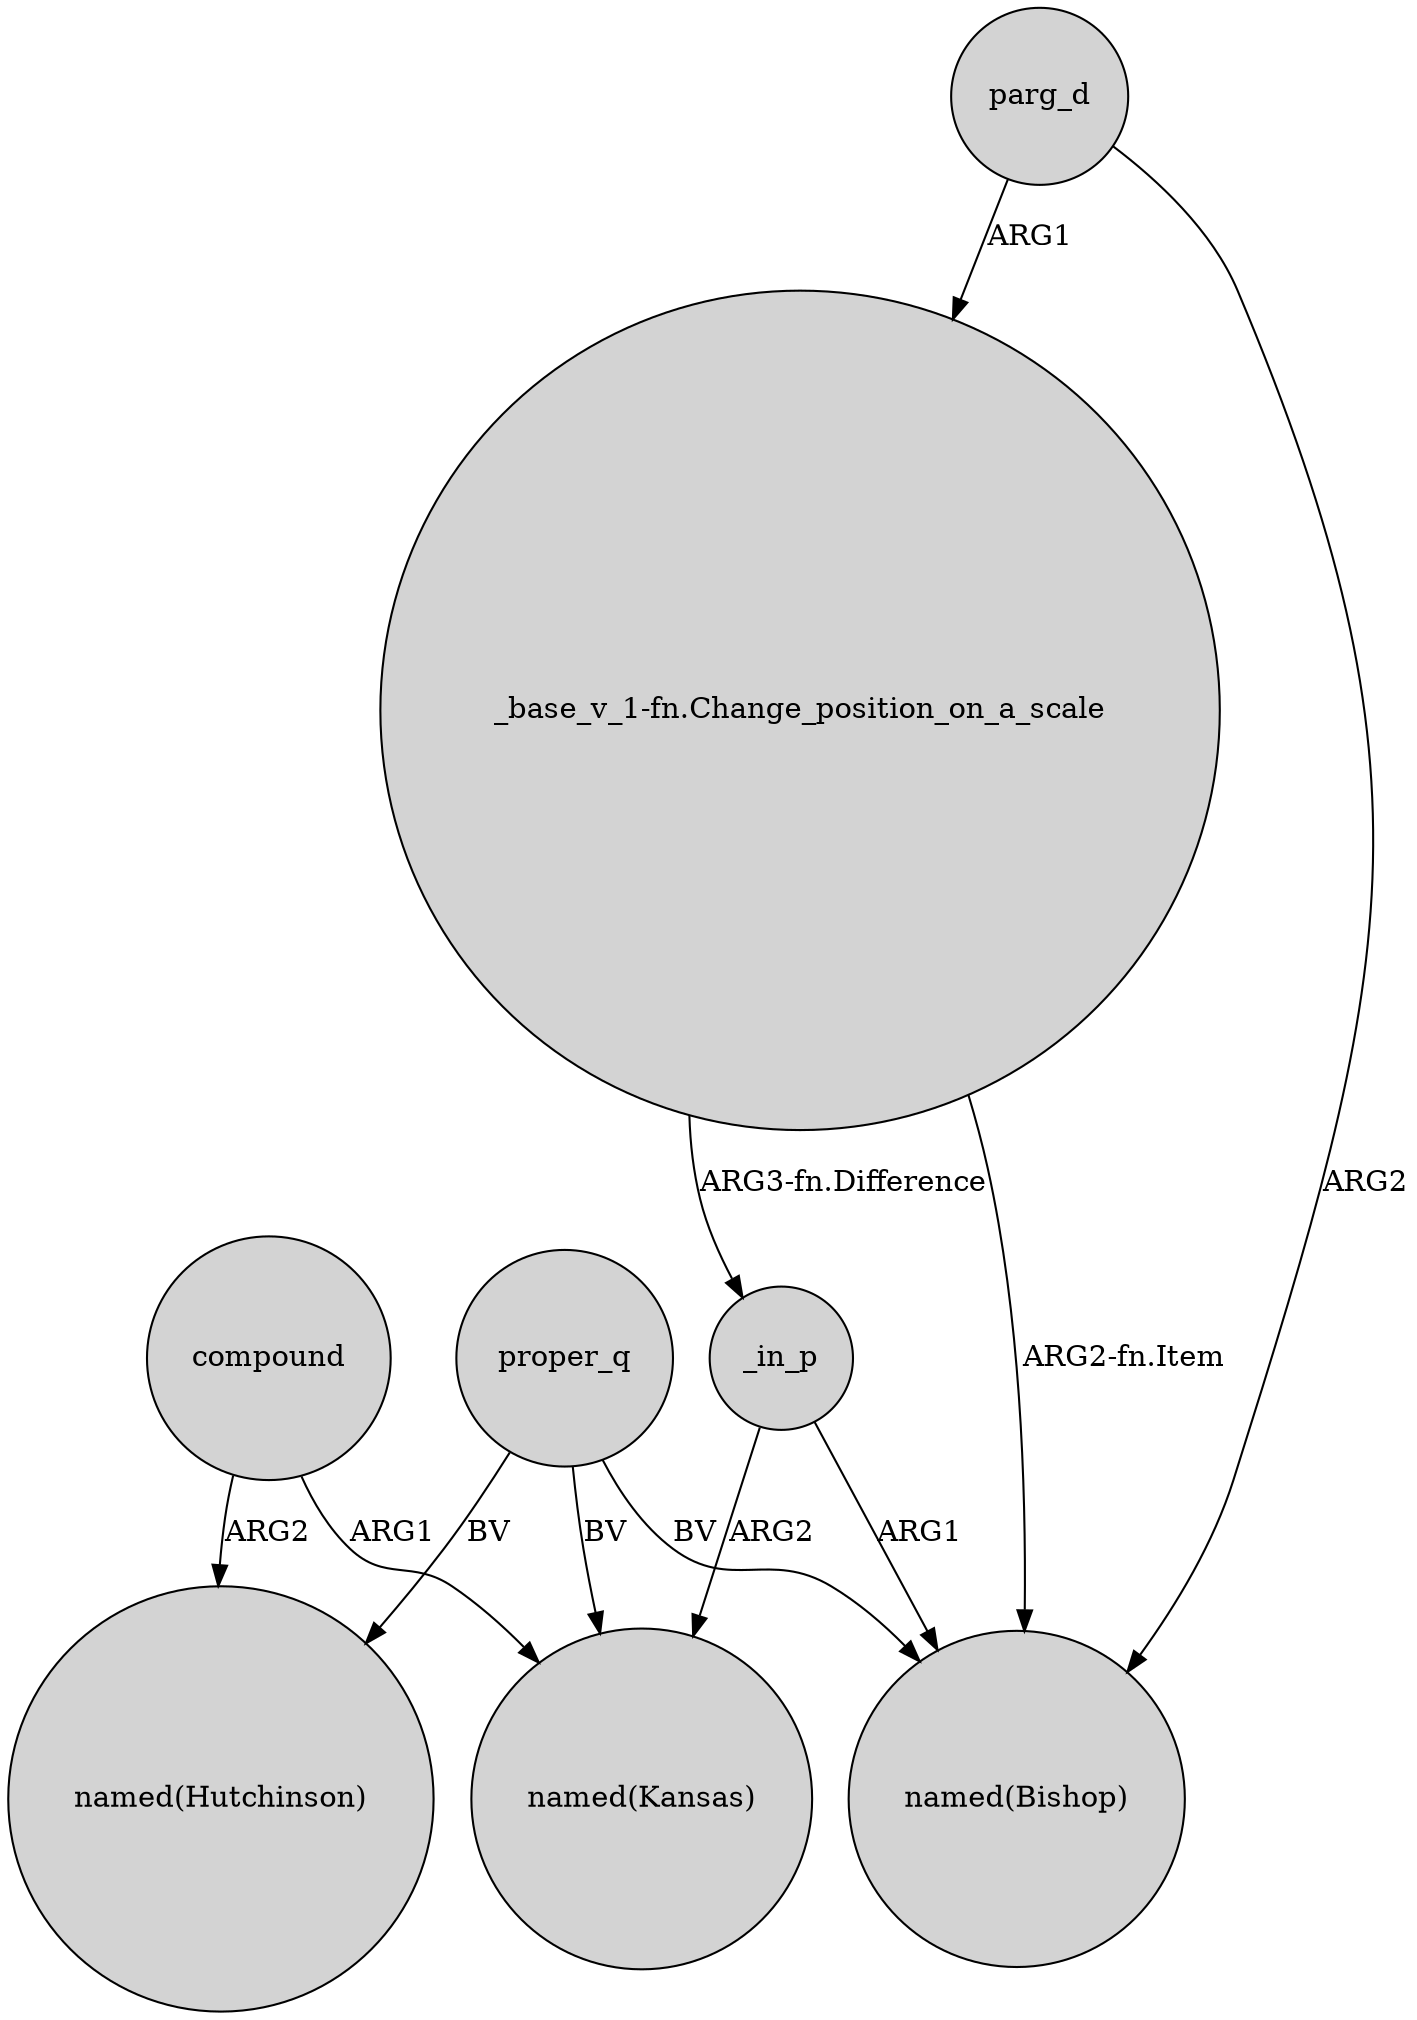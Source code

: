 digraph {
	node [shape=circle style=filled]
	proper_q -> "named(Hutchinson)" [label=BV]
	_in_p -> "named(Bishop)" [label=ARG1]
	proper_q -> "named(Bishop)" [label=BV]
	_in_p -> "named(Kansas)" [label=ARG2]
	compound -> "named(Hutchinson)" [label=ARG2]
	parg_d -> "named(Bishop)" [label=ARG2]
	parg_d -> "_base_v_1-fn.Change_position_on_a_scale" [label=ARG1]
	"_base_v_1-fn.Change_position_on_a_scale" -> "named(Bishop)" [label="ARG2-fn.Item"]
	proper_q -> "named(Kansas)" [label=BV]
	"_base_v_1-fn.Change_position_on_a_scale" -> _in_p [label="ARG3-fn.Difference"]
	compound -> "named(Kansas)" [label=ARG1]
}
